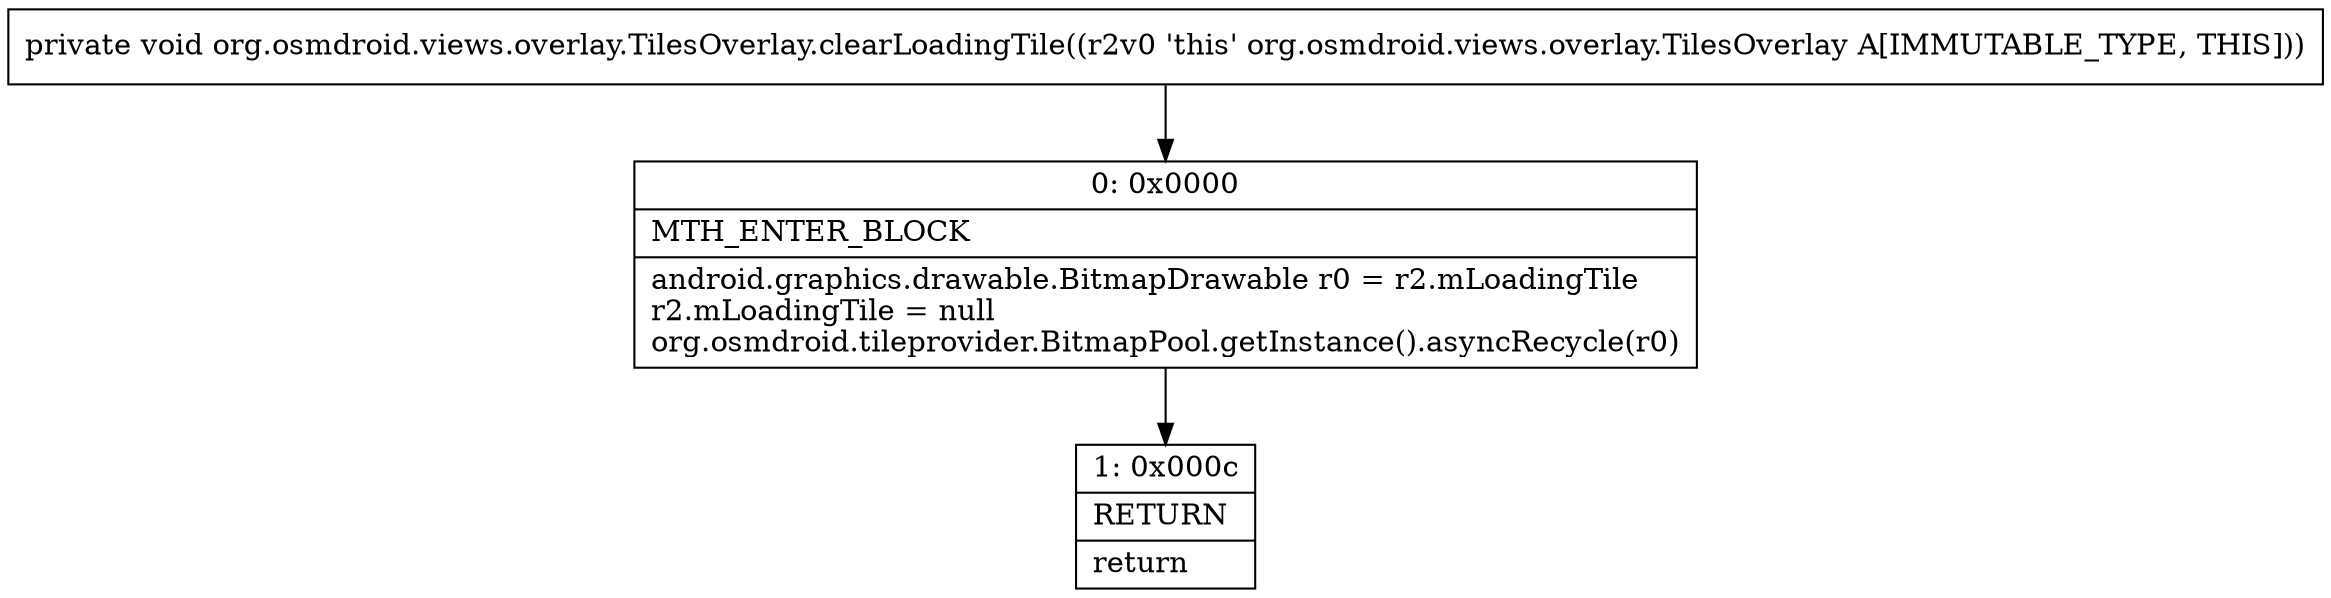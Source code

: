 digraph "CFG fororg.osmdroid.views.overlay.TilesOverlay.clearLoadingTile()V" {
Node_0 [shape=record,label="{0\:\ 0x0000|MTH_ENTER_BLOCK\l|android.graphics.drawable.BitmapDrawable r0 = r2.mLoadingTile\lr2.mLoadingTile = null\lorg.osmdroid.tileprovider.BitmapPool.getInstance().asyncRecycle(r0)\l}"];
Node_1 [shape=record,label="{1\:\ 0x000c|RETURN\l|return\l}"];
MethodNode[shape=record,label="{private void org.osmdroid.views.overlay.TilesOverlay.clearLoadingTile((r2v0 'this' org.osmdroid.views.overlay.TilesOverlay A[IMMUTABLE_TYPE, THIS])) }"];
MethodNode -> Node_0;
Node_0 -> Node_1;
}

